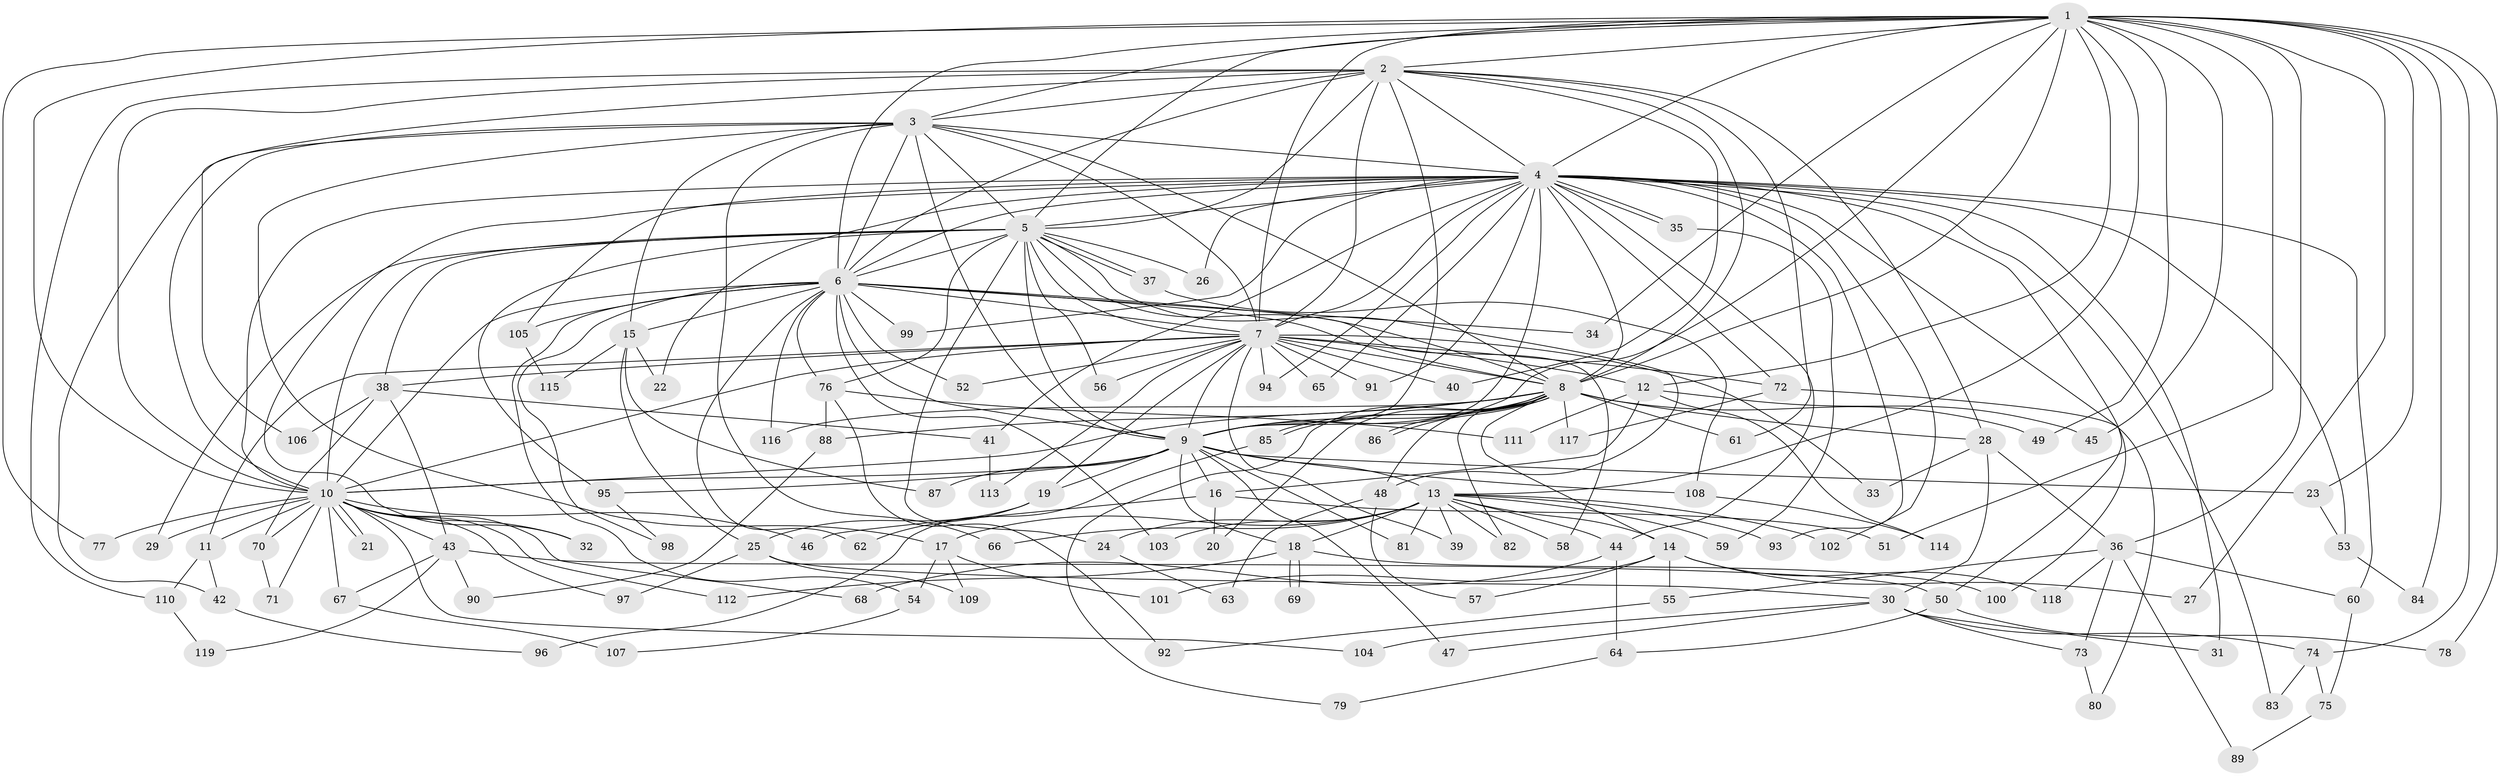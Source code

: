 // Generated by graph-tools (version 1.1) at 2025/34/03/09/25 02:34:39]
// undirected, 119 vertices, 263 edges
graph export_dot {
graph [start="1"]
  node [color=gray90,style=filled];
  1;
  2;
  3;
  4;
  5;
  6;
  7;
  8;
  9;
  10;
  11;
  12;
  13;
  14;
  15;
  16;
  17;
  18;
  19;
  20;
  21;
  22;
  23;
  24;
  25;
  26;
  27;
  28;
  29;
  30;
  31;
  32;
  33;
  34;
  35;
  36;
  37;
  38;
  39;
  40;
  41;
  42;
  43;
  44;
  45;
  46;
  47;
  48;
  49;
  50;
  51;
  52;
  53;
  54;
  55;
  56;
  57;
  58;
  59;
  60;
  61;
  62;
  63;
  64;
  65;
  66;
  67;
  68;
  69;
  70;
  71;
  72;
  73;
  74;
  75;
  76;
  77;
  78;
  79;
  80;
  81;
  82;
  83;
  84;
  85;
  86;
  87;
  88;
  89;
  90;
  91;
  92;
  93;
  94;
  95;
  96;
  97;
  98;
  99;
  100;
  101;
  102;
  103;
  104;
  105;
  106;
  107;
  108;
  109;
  110;
  111;
  112;
  113;
  114;
  115;
  116;
  117;
  118;
  119;
  1 -- 2;
  1 -- 3;
  1 -- 4;
  1 -- 5;
  1 -- 6;
  1 -- 7;
  1 -- 8;
  1 -- 9;
  1 -- 10;
  1 -- 12;
  1 -- 13;
  1 -- 23;
  1 -- 27;
  1 -- 34;
  1 -- 36;
  1 -- 45;
  1 -- 49;
  1 -- 51;
  1 -- 74;
  1 -- 77;
  1 -- 78;
  1 -- 84;
  2 -- 3;
  2 -- 4;
  2 -- 5;
  2 -- 6;
  2 -- 7;
  2 -- 8;
  2 -- 9;
  2 -- 10;
  2 -- 28;
  2 -- 40;
  2 -- 61;
  2 -- 106;
  2 -- 110;
  3 -- 4;
  3 -- 5;
  3 -- 6;
  3 -- 7;
  3 -- 8;
  3 -- 9;
  3 -- 10;
  3 -- 15;
  3 -- 17;
  3 -- 42;
  3 -- 66;
  4 -- 5;
  4 -- 6;
  4 -- 7;
  4 -- 8;
  4 -- 9;
  4 -- 10;
  4 -- 22;
  4 -- 26;
  4 -- 31;
  4 -- 32;
  4 -- 35;
  4 -- 35;
  4 -- 41;
  4 -- 44;
  4 -- 50;
  4 -- 53;
  4 -- 60;
  4 -- 65;
  4 -- 72;
  4 -- 83;
  4 -- 91;
  4 -- 93;
  4 -- 94;
  4 -- 99;
  4 -- 100;
  4 -- 102;
  4 -- 105;
  5 -- 6;
  5 -- 7;
  5 -- 8;
  5 -- 9;
  5 -- 10;
  5 -- 24;
  5 -- 26;
  5 -- 29;
  5 -- 37;
  5 -- 37;
  5 -- 38;
  5 -- 48;
  5 -- 56;
  5 -- 76;
  5 -- 95;
  6 -- 7;
  6 -- 8;
  6 -- 9;
  6 -- 10;
  6 -- 15;
  6 -- 34;
  6 -- 52;
  6 -- 54;
  6 -- 58;
  6 -- 62;
  6 -- 76;
  6 -- 98;
  6 -- 99;
  6 -- 103;
  6 -- 105;
  6 -- 116;
  7 -- 8;
  7 -- 9;
  7 -- 10;
  7 -- 11;
  7 -- 12;
  7 -- 19;
  7 -- 33;
  7 -- 38;
  7 -- 39;
  7 -- 40;
  7 -- 52;
  7 -- 56;
  7 -- 65;
  7 -- 72;
  7 -- 91;
  7 -- 94;
  7 -- 113;
  8 -- 9;
  8 -- 10;
  8 -- 14;
  8 -- 20;
  8 -- 28;
  8 -- 48;
  8 -- 49;
  8 -- 61;
  8 -- 79;
  8 -- 82;
  8 -- 85;
  8 -- 85;
  8 -- 86;
  8 -- 86;
  8 -- 88;
  8 -- 116;
  8 -- 117;
  9 -- 10;
  9 -- 13;
  9 -- 16;
  9 -- 18;
  9 -- 19;
  9 -- 23;
  9 -- 47;
  9 -- 81;
  9 -- 87;
  9 -- 95;
  9 -- 108;
  10 -- 11;
  10 -- 21;
  10 -- 21;
  10 -- 29;
  10 -- 32;
  10 -- 43;
  10 -- 46;
  10 -- 67;
  10 -- 68;
  10 -- 70;
  10 -- 71;
  10 -- 77;
  10 -- 97;
  10 -- 104;
  10 -- 112;
  11 -- 42;
  11 -- 110;
  12 -- 16;
  12 -- 45;
  12 -- 111;
  12 -- 114;
  13 -- 14;
  13 -- 17;
  13 -- 18;
  13 -- 24;
  13 -- 39;
  13 -- 44;
  13 -- 58;
  13 -- 59;
  13 -- 66;
  13 -- 81;
  13 -- 82;
  13 -- 93;
  13 -- 102;
  13 -- 103;
  14 -- 27;
  14 -- 55;
  14 -- 57;
  14 -- 101;
  14 -- 118;
  15 -- 22;
  15 -- 25;
  15 -- 87;
  15 -- 115;
  16 -- 20;
  16 -- 46;
  16 -- 51;
  17 -- 54;
  17 -- 101;
  17 -- 109;
  18 -- 69;
  18 -- 69;
  18 -- 100;
  18 -- 112;
  19 -- 25;
  19 -- 62;
  23 -- 53;
  24 -- 63;
  25 -- 30;
  25 -- 97;
  25 -- 109;
  28 -- 30;
  28 -- 33;
  28 -- 36;
  30 -- 31;
  30 -- 47;
  30 -- 73;
  30 -- 74;
  30 -- 104;
  35 -- 59;
  36 -- 55;
  36 -- 60;
  36 -- 73;
  36 -- 89;
  36 -- 118;
  37 -- 108;
  38 -- 41;
  38 -- 43;
  38 -- 70;
  38 -- 106;
  41 -- 113;
  42 -- 96;
  43 -- 50;
  43 -- 67;
  43 -- 90;
  43 -- 119;
  44 -- 64;
  44 -- 68;
  48 -- 57;
  48 -- 63;
  50 -- 64;
  50 -- 78;
  53 -- 84;
  54 -- 107;
  55 -- 92;
  60 -- 75;
  64 -- 79;
  67 -- 107;
  70 -- 71;
  72 -- 80;
  72 -- 117;
  73 -- 80;
  74 -- 75;
  74 -- 83;
  75 -- 89;
  76 -- 88;
  76 -- 92;
  76 -- 111;
  85 -- 96;
  88 -- 90;
  95 -- 98;
  105 -- 115;
  108 -- 114;
  110 -- 119;
}
